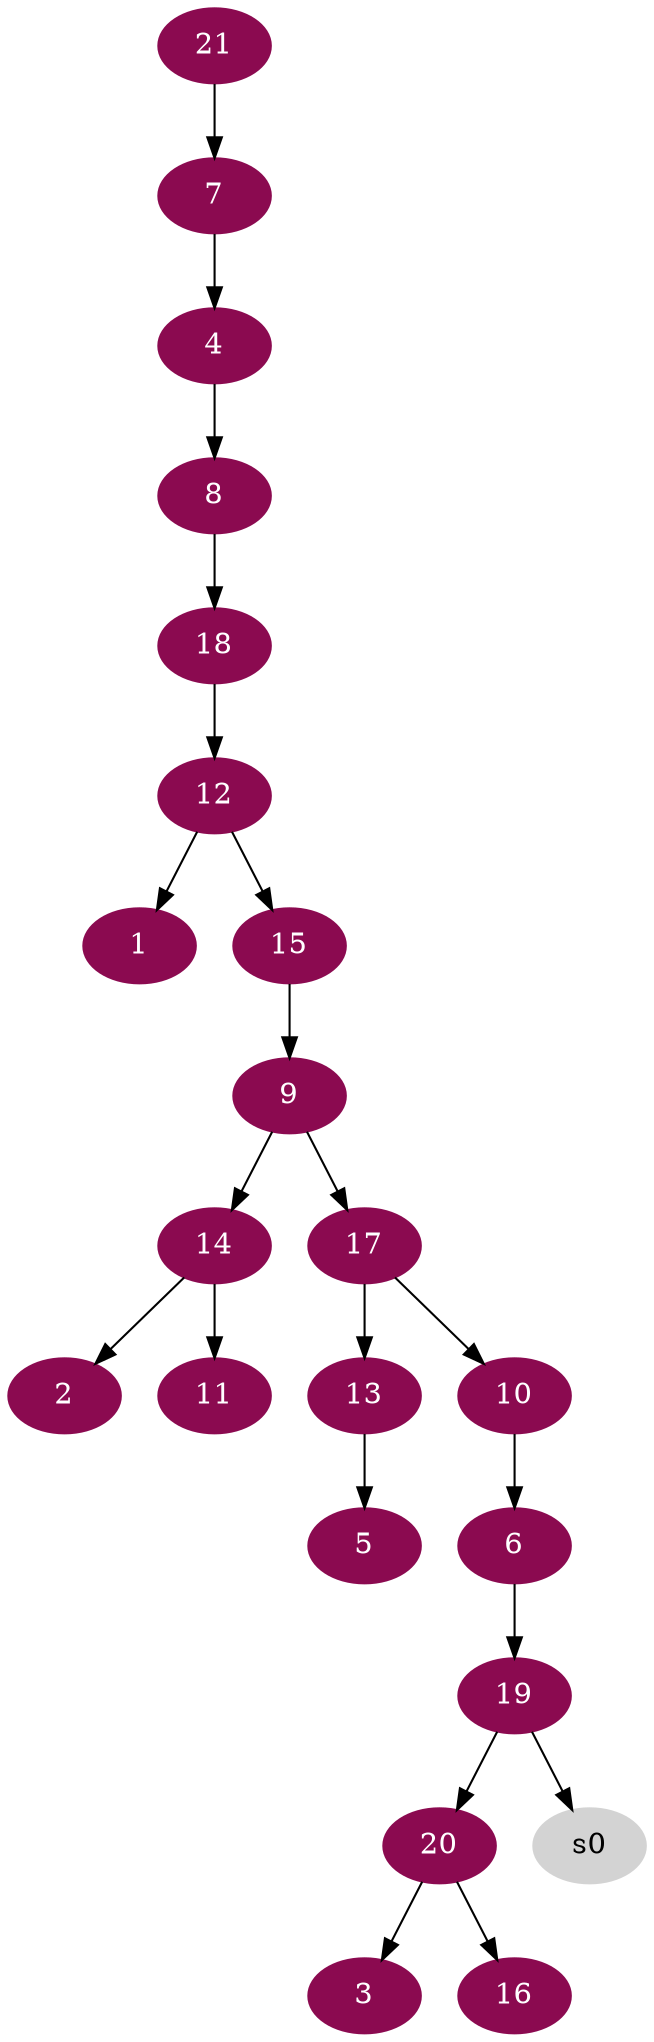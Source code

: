 digraph G {
node [color=deeppink4, style=filled, fontcolor=white];
12 -> 1;
14 -> 2;
20 -> 3;
7 -> 4;
13 -> 5;
10 -> 6;
21 -> 7;
4 -> 8;
15 -> 9;
17 -> 10;
14 -> 11;
18 -> 12;
17 -> 13;
9 -> 14;
12 -> 15;
20 -> 16;
9 -> 17;
8 -> 18;
6 -> 19;
19 -> 20;
node [color=lightgrey, style=filled, fontcolor=black];
19 -> s0;
}
